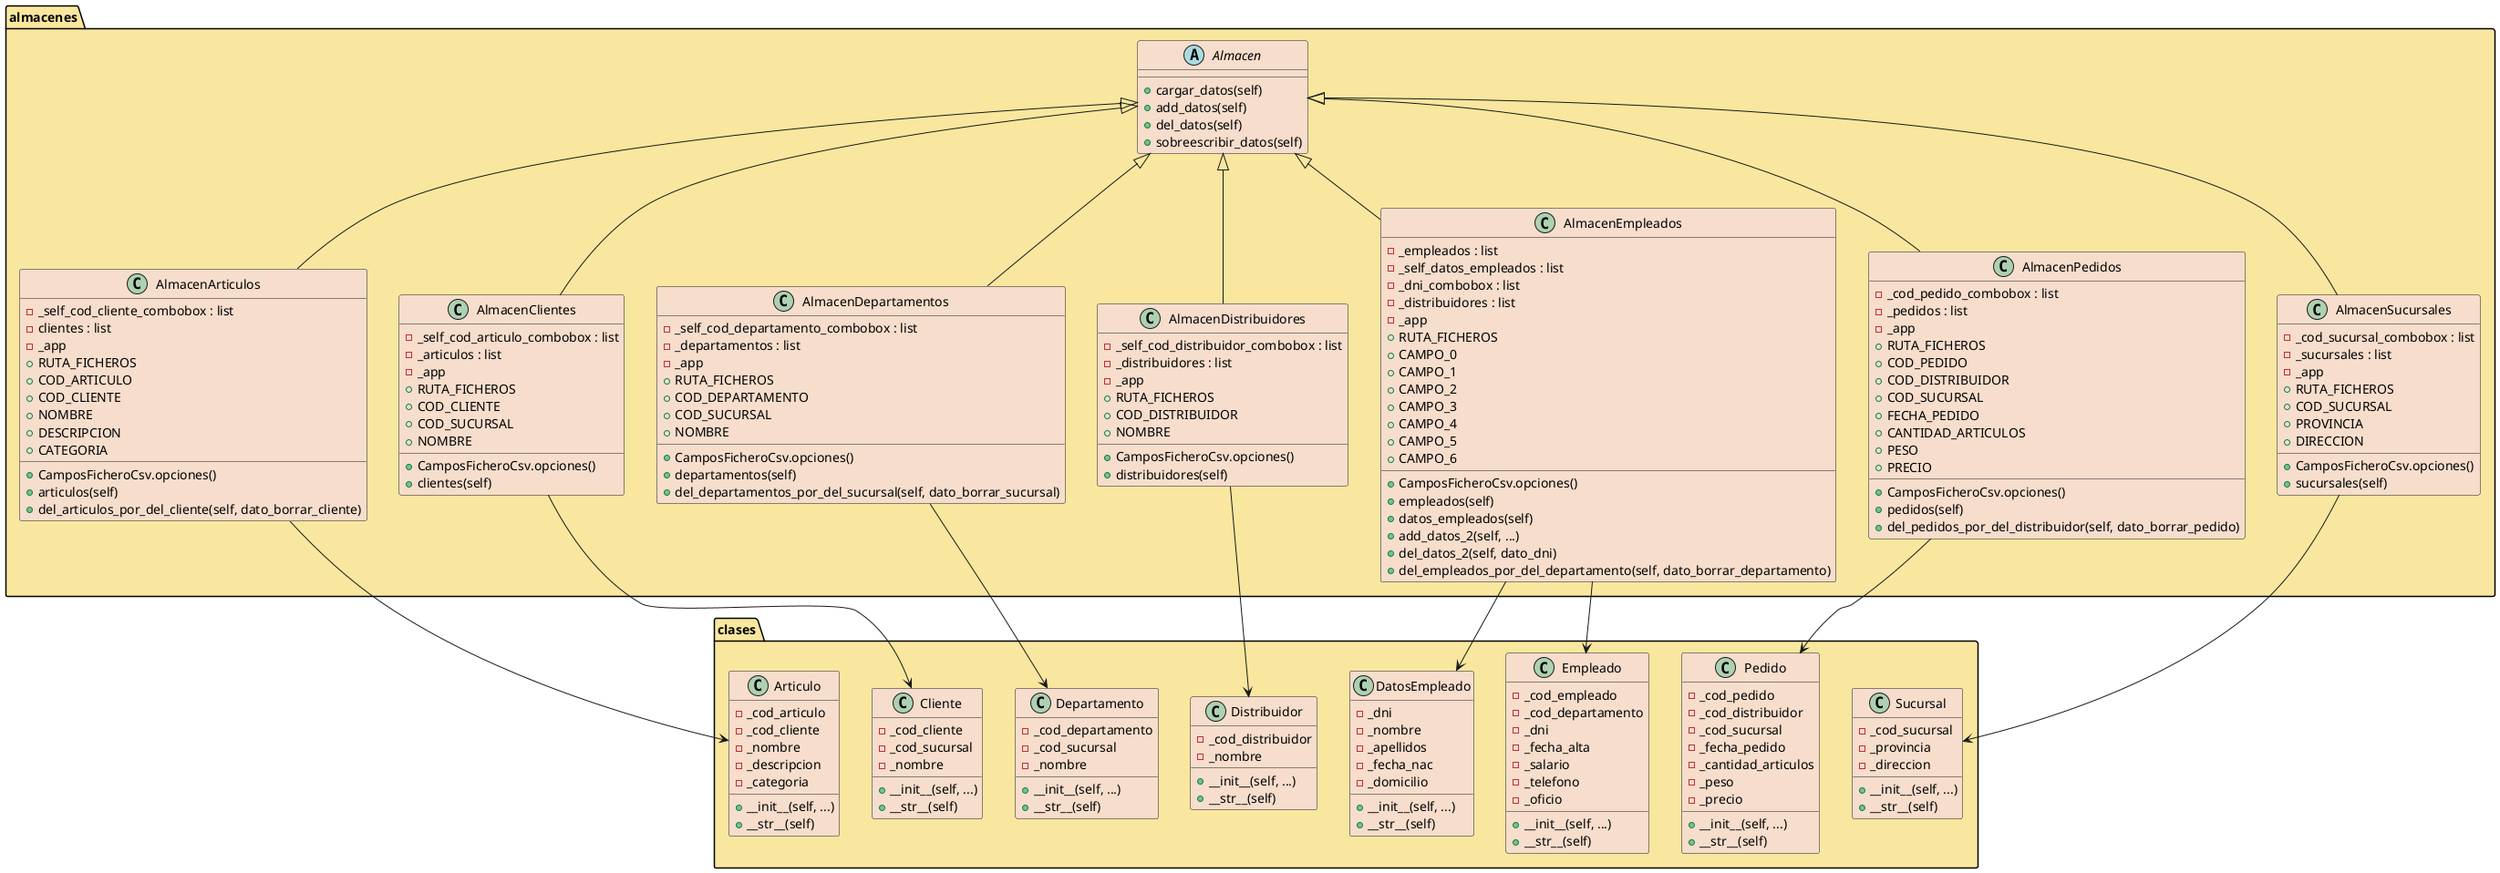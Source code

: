 @startuml almacen
package almacenes <<Folder>> #F9E79F {
    Almacen <|-- AlmacenArticulos
    Almacen <|-- AlmacenClientes
    Almacen <|-- AlmacenDepartamentos
    Almacen <|-- AlmacenDistribuidores
    Almacen <|-- AlmacenEmpleados
    Almacen <|-- AlmacenPedidos
    Almacen <|-- AlmacenSucursales

    together {
  class AlmacenArticulos
  class AlmacenClientes
  class AlmacenDepartamentos
  class AlmacenDistribuidores
  class AlmacenEmpleados
  class AlmacenPedidos
  class AlmacenSucursales
  
}

    abstract class Almacen #F6DDCC{
        + cargar_datos(self)
        + add_datos(self)
        + del_datos(self)
        + sobreescribir_datos(self)
}

    class AlmacenArticulos #F6DDCC{
        - _self_cod_cliente_combobox : list
        - clientes : list
        - _app
        + RUTA_FICHEROS
        + COD_ARTICULO
        + COD_CLIENTE
        + NOMBRE
        + DESCRIPCION
        + CATEGORIA
        + CamposFicheroCsv.opciones()
        + articulos(self)
        + del_articulos_por_del_cliente(self, dato_borrar_cliente)
}

    class AlmacenClientes #F6DDCC{
        - _self_cod_articulo_combobox : list
        - _articulos : list
        - _app
        + RUTA_FICHEROS
        + COD_CLIENTE
        + COD_SUCURSAL
        + NOMBRE 
        + CamposFicheroCsv.opciones()
        + clientes(self) 
}
    class AlmacenDepartamentos #F6DDCC{
        - _self_cod_departamento_combobox : list
        - _departamentos : list
        - _app
        + RUTA_FICHEROS
        + COD_DEPARTAMENTO
        + COD_SUCURSAL
        + NOMBRE 
        + CamposFicheroCsv.opciones()
        + departamentos(self) 
        + del_departamentos_por_del_sucursal(self, dato_borrar_sucursal)
}

    class AlmacenDistribuidores #F6DDCC{
        - _self_cod_distribuidor_combobox : list
        - _distribuidores : list
        - _app
        + RUTA_FICHEROS
        + COD_DISTRIBUIDOR 
        + NOMBRE
        + CamposFicheroCsv.opciones()
        + distribuidores(self) 
}

    class AlmacenEmpleados #F6DDCC{
        - _empleados : list
        - _self_datos_empleados : list
        - _dni_combobox : list
        - _distribuidores : list
        - _app
        + RUTA_FICHEROS
        + CAMPO_0
        + CAMPO_1
        + CAMPO_2
        + CAMPO_3
        + CAMPO_4
        + CAMPO_5
        + CAMPO_6
        + CamposFicheroCsv.opciones()
        + empleados(self)
        + datos_empleados(self)
        + add_datos_2(self, ...)
        + del_datos_2(self, dato_dni)
        + del_empleados_por_del_departamento(self, dato_borrar_departamento)
}

    class AlmacenPedidos #F6DDCC{
        - _cod_pedido_combobox : list
        - _pedidos : list 
        - _app
        + RUTA_FICHEROS
        + COD_PEDIDO 
        + COD_DISTRIBUIDOR
        + COD_SUCURSAL
        + FECHA_PEDIDO 
        + CANTIDAD_ARTICULOS 
        + PESO 
        + PRECIO 
        + CamposFicheroCsv.opciones()
        + pedidos(self)
        + del_pedidos_por_del_distribuidor(self, dato_borrar_pedido)
}

    class AlmacenSucursales #F6DDCC{
        - _cod_sucursal_combobox : list
        - _sucursales : list
        - _app
        + RUTA_FICHEROS
        + COD_SUCURSAL
        + PROVINCIA 
        + DIRECCION
        + CamposFicheroCsv.opciones()
        + sucursales(self) 
}

}

package clases <<Folder>> #F9E79F {
    AlmacenArticulos --> Articulo
    AlmacenClientes --> Cliente
    AlmacenDepartamentos --> Departamento
    AlmacenDistribuidores --> Distribuidor  
    AlmacenEmpleados --> Empleado
    AlmacenEmpleados --> DatosEmpleado
    AlmacenPedidos --> Pedido
    AlmacenSucursales --> Sucursal

    class Articulo #F6DDCC{
        - _cod_articulo
        - _cod_cliente
        - _nombre
        - _descripcion
        - _categoria
        + __init__(self, ...)
        + __str__(self)
    }
    class Cliente #F6DDCC{
        - _cod_cliente
        - _cod_sucursal
        - _nombre
        + __init__(self, ...)
        + __str__(self)

    }
    class DatosEmpleado #F6DDCC{
        - _dni
        - _nombre
        - _apellidos
        - _fecha_nac
        - _domicilio
        + __init__(self, ...)
        + __str__(self)

    }
    class Departamento #F6DDCC{
        - _cod_departamento
        - _cod_sucursal
        - _nombre
        + __init__(self, ...)
        + __str__(self)

    }
    class Distribuidor #F6DDCC{
        - _cod_distribuidor
        - _nombre
        + __init__(self, ...)
        + __str__(self)

    }
    class Empleado #F6DDCC{
        - _cod_empleado
        - _cod_departamento
        - _dni
        - _fecha_alta
        - _salario
        - _telefono
        - _oficio
        + __init__(self, ...)
        + __str__(self)

    }
    class Pedido #F6DDCC{
        - _cod_pedido
        - _cod_distribuidor
        - _cod_sucursal
        - _fecha_pedido
        - _cantidad_articulos
        - _peso
        - _precio
        + __init__(self, ...)
        + __str__(self)

    }
    class Sucursal #F6DDCC{
        - _cod_sucursal
        - _provincia
        - _direccion
        + __init__(self, ...)
        + __str__(self)

    }
}
@enduml